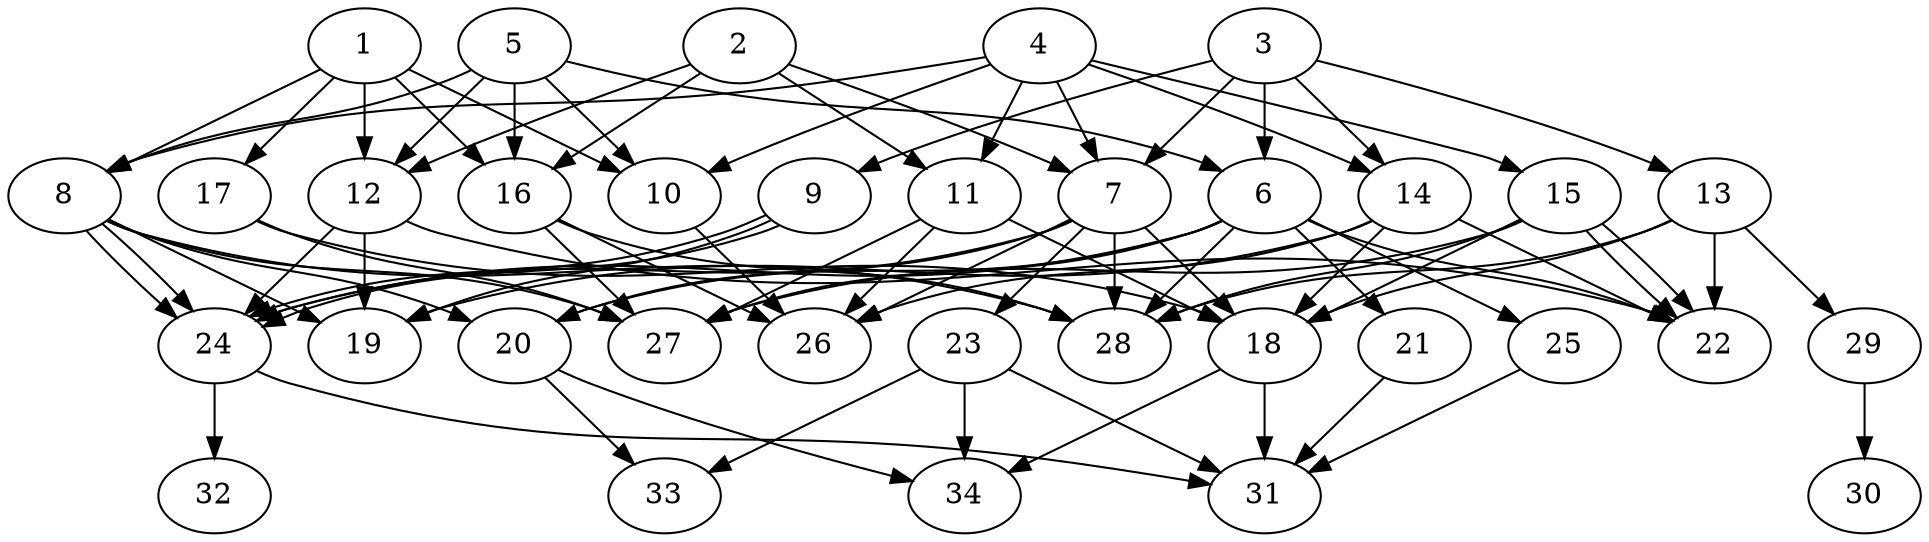 // DAG (tier=2-normal, mode=data, n=34, ccr=0.419, fat=0.673, density=0.519, regular=0.540, jump=0.129, mindata=2097152, maxdata=16777216)
// DAG automatically generated by daggen at Sun Aug 24 16:33:34 2025
// /home/ermia/Project/Environments/daggen/bin/daggen --dot --ccr 0.419 --fat 0.673 --regular 0.540 --density 0.519 --jump 0.129 --mindata 2097152 --maxdata 16777216 -n 34 
digraph G {
  1 [size="17614377333903572", alpha="0.08", expect_size="8807188666951786"]
  1 -> 8 [size ="383679570378752"]
  1 -> 10 [size ="383679570378752"]
  1 -> 12 [size ="383679570378752"]
  1 -> 16 [size ="383679570378752"]
  1 -> 17 [size ="383679570378752"]
  2 [size="2299098303563674157056", alpha="0.12", expect_size="1149549151781837078528"]
  2 -> 7 [size ="1393568585351168"]
  2 -> 11 [size ="1393568585351168"]
  2 -> 12 [size ="1393568585351168"]
  2 -> 16 [size ="1393568585351168"]
  3 [size="1916827626623883264", alpha="0.12", expect_size="958413813311941632"]
  3 -> 6 [size ="664461639680000"]
  3 -> 7 [size ="664461639680000"]
  3 -> 9 [size ="664461639680000"]
  3 -> 13 [size ="664461639680000"]
  3 -> 14 [size ="664461639680000"]
  4 [size="4949760123340926", alpha="0.14", expect_size="2474880061670463"]
  4 -> 7 [size ="107631913992192"]
  4 -> 8 [size ="107631913992192"]
  4 -> 10 [size ="107631913992192"]
  4 -> 11 [size ="107631913992192"]
  4 -> 14 [size ="107631913992192"]
  4 -> 15 [size ="107631913992192"]
  5 [size="44496844891107248", alpha="0.14", expect_size="22248422445553624"]
  5 -> 6 [size ="1720908913836032"]
  5 -> 8 [size ="1720908913836032"]
  5 -> 10 [size ="1720908913836032"]
  5 -> 12 [size ="1720908913836032"]
  5 -> 16 [size ="1720908913836032"]
  6 [size="483455024049558528", alpha="0.00", expect_size="241727512024779264"]
  6 -> 20 [size ="377351875592192"]
  6 -> 21 [size ="377351875592192"]
  6 -> 22 [size ="377351875592192"]
  6 -> 24 [size ="377351875592192"]
  6 -> 25 [size ="377351875592192"]
  6 -> 27 [size ="377351875592192"]
  6 -> 28 [size ="377351875592192"]
  7 [size="30720317116726600", alpha="0.12", expect_size="15360158558363300"]
  7 -> 18 [size ="924667879620608"]
  7 -> 20 [size ="924667879620608"]
  7 -> 23 [size ="924667879620608"]
  7 -> 24 [size ="924667879620608"]
  7 -> 26 [size ="924667879620608"]
  7 -> 28 [size ="924667879620608"]
  8 [size="119267533044456620032", alpha="0.10", expect_size="59633766522228310016"]
  8 -> 19 [size ="193837653819392"]
  8 -> 20 [size ="193837653819392"]
  8 -> 24 [size ="193837653819392"]
  8 -> 24 [size ="193837653819392"]
  8 -> 27 [size ="193837653819392"]
  8 -> 28 [size ="193837653819392"]
  9 [size="2442175446854648832", alpha="0.11", expect_size="1221087723427324416"]
  9 -> 19 [size ="1591512513118208"]
  9 -> 24 [size ="1591512513118208"]
  9 -> 24 [size ="1591512513118208"]
  10 [size="803286383196370894848", alpha="0.19", expect_size="401643191598185447424"]
  10 -> 26 [size ="691305889923072"]
  11 [size="16357971613959847936", alpha="0.03", expect_size="8178985806979923968"]
  11 -> 18 [size ="51551695536128"]
  11 -> 26 [size ="51551695536128"]
  11 -> 27 [size ="51551695536128"]
  12 [size="337618789203968000000", alpha="0.04", expect_size="168809394601984000000"]
  12 -> 19 [size ="387889233920000"]
  12 -> 22 [size ="387889233920000"]
  12 -> 24 [size ="387889233920000"]
  13 [size="653841848972055937024", alpha="0.15", expect_size="326920924486027968512"]
  13 -> 18 [size ="602659207774208"]
  13 -> 22 [size ="602659207774208"]
  13 -> 28 [size ="602659207774208"]
  13 -> 29 [size ="602659207774208"]
  14 [size="105812021692921680", alpha="0.09", expect_size="52906010846460840"]
  14 -> 18 [size ="1710112397852672"]
  14 -> 19 [size ="1710112397852672"]
  14 -> 22 [size ="1710112397852672"]
  14 -> 26 [size ="1710112397852672"]
  15 [size="8926120637454850", alpha="0.12", expect_size="4463060318727425"]
  15 -> 18 [size ="531515624652800"]
  15 -> 22 [size ="531515624652800"]
  15 -> 22 [size ="531515624652800"]
  15 -> 27 [size ="531515624652800"]
  15 -> 28 [size ="531515624652800"]
  16 [size="15777838417323000", alpha="0.02", expect_size="7888919208661500"]
  16 -> 26 [size ="335061136179200"]
  16 -> 27 [size ="335061136179200"]
  16 -> 28 [size ="335061136179200"]
  17 [size="65723271709882056704", alpha="0.12", expect_size="32861635854941028352"]
  17 -> 18 [size ="130287505768448"]
  17 -> 27 [size ="130287505768448"]
  18 [size="259783728904200896", alpha="0.03", expect_size="129891864452100448"]
  18 -> 31 [size ="107211653120000"]
  18 -> 34 [size ="107211653120000"]
  19 [size="11243066095859386", alpha="0.17", expect_size="5621533047929693"]
  20 [size="4049814405327828", alpha="0.14", expect_size="2024907202663914"]
  20 -> 33 [size ="288553225420800"]
  20 -> 34 [size ="288553225420800"]
  21 [size="1297391427400838938624", alpha="0.09", expect_size="648695713700419469312"]
  21 -> 31 [size ="951635576619008"]
  22 [size="3355382134154985472000", alpha="0.06", expect_size="1677691067077492736000"]
  23 [size="632781361868435357696", alpha="0.15", expect_size="316390680934217678848"]
  23 -> 31 [size ="589647470133248"]
  23 -> 33 [size ="589647470133248"]
  23 -> 34 [size ="589647470133248"]
  24 [size="452585225568780928", alpha="0.15", expect_size="226292612784390464"]
  24 -> 31 [size ="1053394718425088"]
  24 -> 32 [size ="1053394718425088"]
  25 [size="127927473819267712", alpha="0.03", expect_size="63963736909633856"]
  25 -> 31 [size ="76862541791232"]
  26 [size="1446138232162524928", alpha="0.18", expect_size="723069116081262464"]
  27 [size="214192697209022208", alpha="0.08", expect_size="107096348604511104"]
  28 [size="60537075290048464", alpha="0.06", expect_size="30268537645024232"]
  29 [size="1693833576805883183104", alpha="0.11", expect_size="846916788402941591552"]
  29 -> 30 [size ="1136764437659648"]
  30 [size="3746801329229002240", alpha="0.06", expect_size="1873400664614501120"]
  31 [size="2074946217481833728", alpha="0.04", expect_size="1037473108740916864"]
  32 [size="2256553044466567479296", alpha="0.16", expect_size="1128276522233283739648"]
  33 [size="692293560461799981056", alpha="0.17", expect_size="346146780230899990528"]
  34 [size="521460959494717312", alpha="0.10", expect_size="260730479747358656"]
}